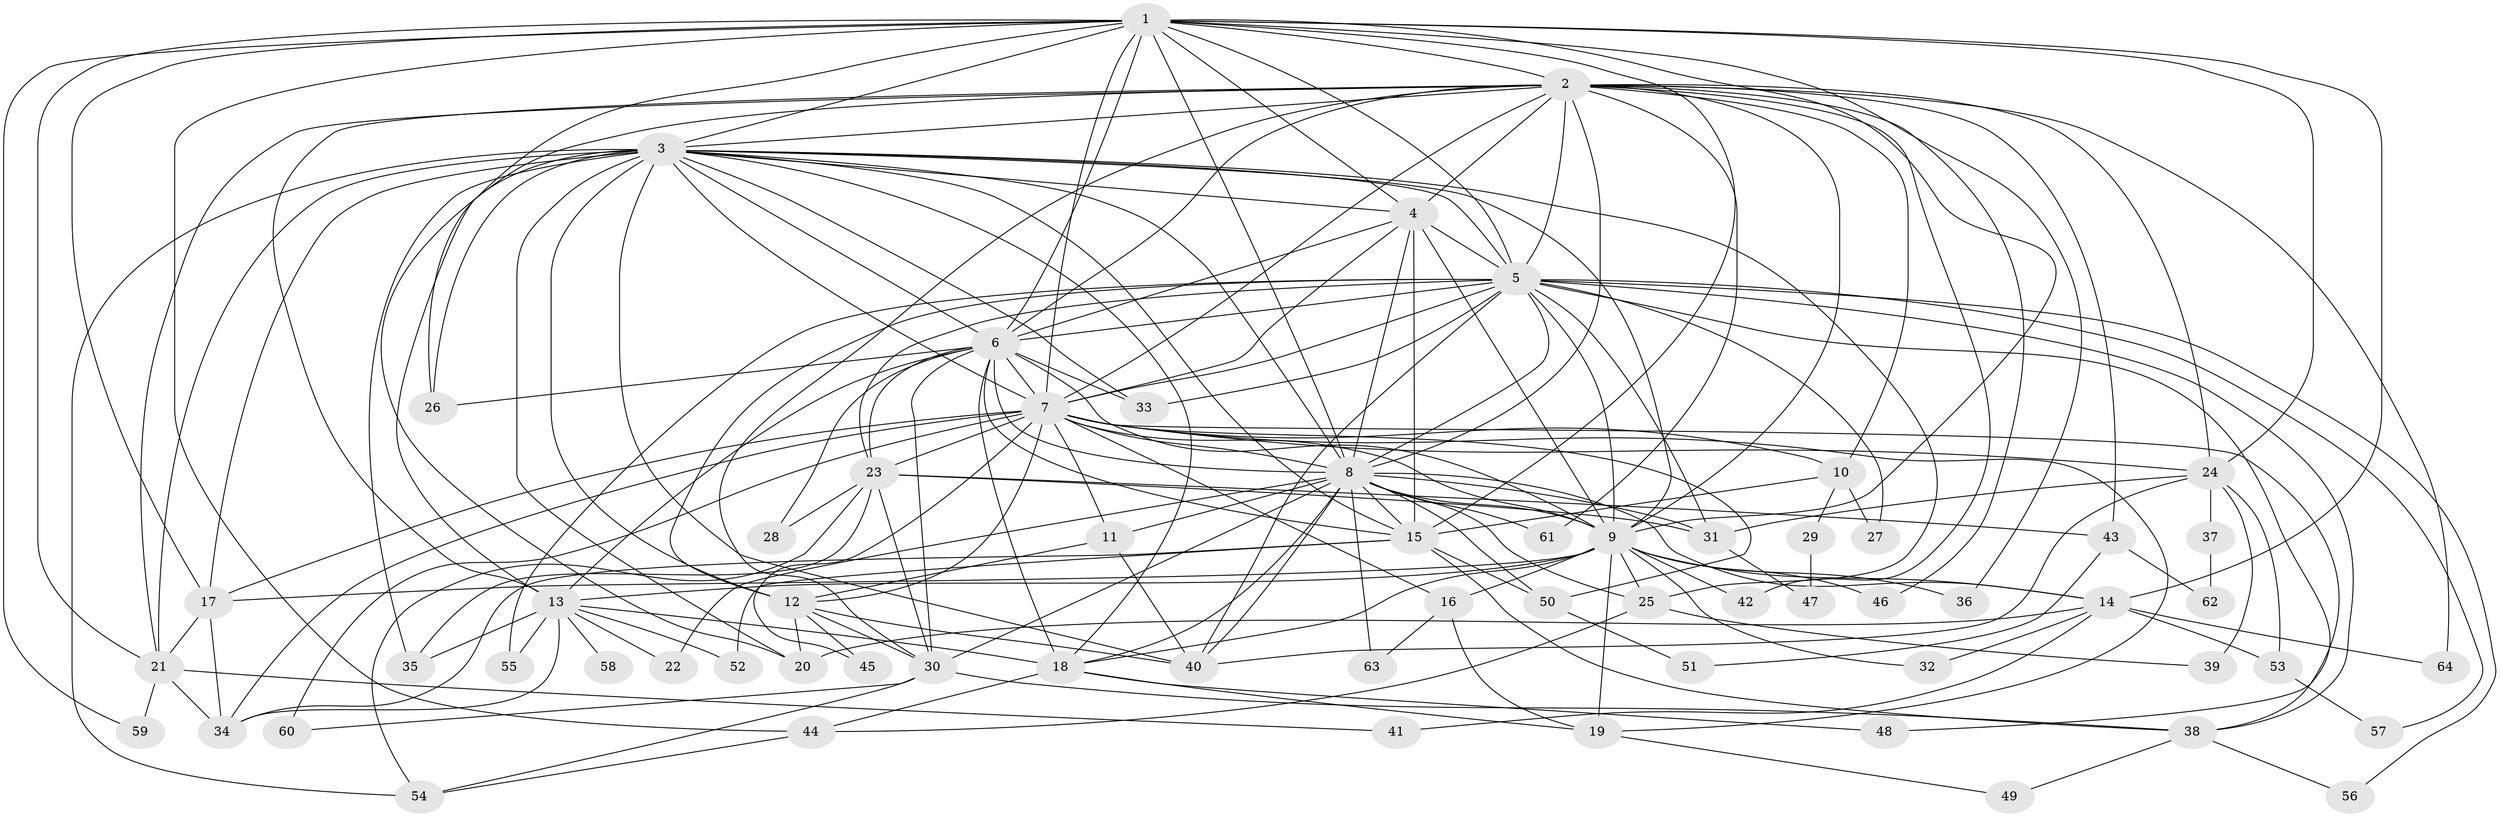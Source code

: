 // original degree distribution, {21: 0.0390625, 30: 0.0078125, 16: 0.0078125, 25: 0.0078125, 19: 0.0078125, 27: 0.0078125, 6: 0.0234375, 4: 0.1171875, 2: 0.5390625, 5: 0.046875, 3: 0.1640625, 8: 0.0078125, 9: 0.0078125, 7: 0.015625}
// Generated by graph-tools (version 1.1) at 2025/49/03/04/25 22:49:18]
// undirected, 64 vertices, 187 edges
graph export_dot {
  node [color=gray90,style=filled];
  1;
  2;
  3;
  4;
  5;
  6;
  7;
  8;
  9;
  10;
  11;
  12;
  13;
  14;
  15;
  16;
  17;
  18;
  19;
  20;
  21;
  22;
  23;
  24;
  25;
  26;
  27;
  28;
  29;
  30;
  31;
  32;
  33;
  34;
  35;
  36;
  37;
  38;
  39;
  40;
  41;
  42;
  43;
  44;
  45;
  46;
  47;
  48;
  49;
  50;
  51;
  52;
  53;
  54;
  55;
  56;
  57;
  58;
  59;
  60;
  61;
  62;
  63;
  64;
  1 -- 2 [weight=1.0];
  1 -- 3 [weight=2.0];
  1 -- 4 [weight=2.0];
  1 -- 5 [weight=1.0];
  1 -- 6 [weight=2.0];
  1 -- 7 [weight=2.0];
  1 -- 8 [weight=1.0];
  1 -- 9 [weight=1.0];
  1 -- 14 [weight=1.0];
  1 -- 15 [weight=1.0];
  1 -- 17 [weight=1.0];
  1 -- 21 [weight=1.0];
  1 -- 24 [weight=1.0];
  1 -- 26 [weight=1.0];
  1 -- 36 [weight=1.0];
  1 -- 44 [weight=1.0];
  1 -- 59 [weight=1.0];
  2 -- 3 [weight=1.0];
  2 -- 4 [weight=1.0];
  2 -- 5 [weight=1.0];
  2 -- 6 [weight=2.0];
  2 -- 7 [weight=1.0];
  2 -- 8 [weight=2.0];
  2 -- 9 [weight=1.0];
  2 -- 10 [weight=1.0];
  2 -- 13 [weight=1.0];
  2 -- 20 [weight=1.0];
  2 -- 21 [weight=1.0];
  2 -- 24 [weight=1.0];
  2 -- 30 [weight=1.0];
  2 -- 42 [weight=1.0];
  2 -- 43 [weight=1.0];
  2 -- 46 [weight=1.0];
  2 -- 61 [weight=1.0];
  2 -- 64 [weight=1.0];
  3 -- 4 [weight=1.0];
  3 -- 5 [weight=1.0];
  3 -- 6 [weight=2.0];
  3 -- 7 [weight=2.0];
  3 -- 8 [weight=1.0];
  3 -- 9 [weight=1.0];
  3 -- 12 [weight=6.0];
  3 -- 13 [weight=1.0];
  3 -- 15 [weight=1.0];
  3 -- 17 [weight=1.0];
  3 -- 18 [weight=1.0];
  3 -- 20 [weight=2.0];
  3 -- 21 [weight=1.0];
  3 -- 25 [weight=1.0];
  3 -- 26 [weight=1.0];
  3 -- 33 [weight=1.0];
  3 -- 35 [weight=1.0];
  3 -- 40 [weight=1.0];
  3 -- 54 [weight=1.0];
  4 -- 5 [weight=2.0];
  4 -- 6 [weight=3.0];
  4 -- 7 [weight=1.0];
  4 -- 8 [weight=1.0];
  4 -- 9 [weight=1.0];
  4 -- 15 [weight=9.0];
  5 -- 6 [weight=2.0];
  5 -- 7 [weight=1.0];
  5 -- 8 [weight=1.0];
  5 -- 9 [weight=1.0];
  5 -- 12 [weight=1.0];
  5 -- 23 [weight=1.0];
  5 -- 27 [weight=1.0];
  5 -- 31 [weight=1.0];
  5 -- 33 [weight=1.0];
  5 -- 38 [weight=1.0];
  5 -- 40 [weight=1.0];
  5 -- 48 [weight=1.0];
  5 -- 55 [weight=1.0];
  5 -- 56 [weight=1.0];
  5 -- 57 [weight=1.0];
  6 -- 7 [weight=2.0];
  6 -- 8 [weight=3.0];
  6 -- 9 [weight=3.0];
  6 -- 13 [weight=1.0];
  6 -- 15 [weight=1.0];
  6 -- 18 [weight=4.0];
  6 -- 23 [weight=2.0];
  6 -- 26 [weight=1.0];
  6 -- 28 [weight=1.0];
  6 -- 30 [weight=1.0];
  6 -- 33 [weight=1.0];
  7 -- 8 [weight=1.0];
  7 -- 9 [weight=1.0];
  7 -- 10 [weight=1.0];
  7 -- 11 [weight=1.0];
  7 -- 12 [weight=2.0];
  7 -- 16 [weight=1.0];
  7 -- 17 [weight=1.0];
  7 -- 19 [weight=1.0];
  7 -- 23 [weight=1.0];
  7 -- 24 [weight=1.0];
  7 -- 34 [weight=1.0];
  7 -- 38 [weight=1.0];
  7 -- 45 [weight=1.0];
  7 -- 50 [weight=1.0];
  7 -- 60 [weight=1.0];
  8 -- 9 [weight=1.0];
  8 -- 11 [weight=1.0];
  8 -- 14 [weight=2.0];
  8 -- 15 [weight=3.0];
  8 -- 18 [weight=1.0];
  8 -- 22 [weight=1.0];
  8 -- 25 [weight=1.0];
  8 -- 30 [weight=2.0];
  8 -- 31 [weight=1.0];
  8 -- 40 [weight=1.0];
  8 -- 50 [weight=1.0];
  8 -- 61 [weight=1.0];
  8 -- 63 [weight=1.0];
  9 -- 13 [weight=1.0];
  9 -- 14 [weight=1.0];
  9 -- 16 [weight=1.0];
  9 -- 17 [weight=1.0];
  9 -- 18 [weight=1.0];
  9 -- 19 [weight=1.0];
  9 -- 25 [weight=1.0];
  9 -- 32 [weight=1.0];
  9 -- 36 [weight=1.0];
  9 -- 42 [weight=1.0];
  9 -- 46 [weight=1.0];
  10 -- 15 [weight=1.0];
  10 -- 27 [weight=1.0];
  10 -- 29 [weight=1.0];
  11 -- 12 [weight=1.0];
  11 -- 40 [weight=1.0];
  12 -- 20 [weight=1.0];
  12 -- 30 [weight=2.0];
  12 -- 40 [weight=1.0];
  12 -- 45 [weight=1.0];
  13 -- 18 [weight=1.0];
  13 -- 22 [weight=1.0];
  13 -- 34 [weight=1.0];
  13 -- 35 [weight=1.0];
  13 -- 52 [weight=1.0];
  13 -- 55 [weight=1.0];
  13 -- 58 [weight=2.0];
  14 -- 20 [weight=1.0];
  14 -- 32 [weight=1.0];
  14 -- 41 [weight=1.0];
  14 -- 53 [weight=1.0];
  14 -- 64 [weight=1.0];
  15 -- 34 [weight=1.0];
  15 -- 38 [weight=1.0];
  15 -- 50 [weight=1.0];
  15 -- 52 [weight=1.0];
  16 -- 19 [weight=1.0];
  16 -- 63 [weight=1.0];
  17 -- 21 [weight=1.0];
  17 -- 34 [weight=1.0];
  18 -- 19 [weight=1.0];
  18 -- 44 [weight=1.0];
  18 -- 48 [weight=1.0];
  19 -- 49 [weight=1.0];
  21 -- 34 [weight=1.0];
  21 -- 41 [weight=1.0];
  21 -- 59 [weight=1.0];
  23 -- 28 [weight=1.0];
  23 -- 30 [weight=1.0];
  23 -- 31 [weight=1.0];
  23 -- 35 [weight=2.0];
  23 -- 43 [weight=1.0];
  23 -- 54 [weight=1.0];
  24 -- 31 [weight=1.0];
  24 -- 37 [weight=2.0];
  24 -- 39 [weight=1.0];
  24 -- 40 [weight=1.0];
  24 -- 53 [weight=1.0];
  25 -- 39 [weight=1.0];
  25 -- 44 [weight=1.0];
  29 -- 47 [weight=1.0];
  30 -- 38 [weight=1.0];
  30 -- 54 [weight=1.0];
  30 -- 60 [weight=1.0];
  31 -- 47 [weight=1.0];
  37 -- 62 [weight=1.0];
  38 -- 49 [weight=1.0];
  38 -- 56 [weight=1.0];
  43 -- 51 [weight=1.0];
  43 -- 62 [weight=1.0];
  44 -- 54 [weight=1.0];
  50 -- 51 [weight=1.0];
  53 -- 57 [weight=1.0];
}
